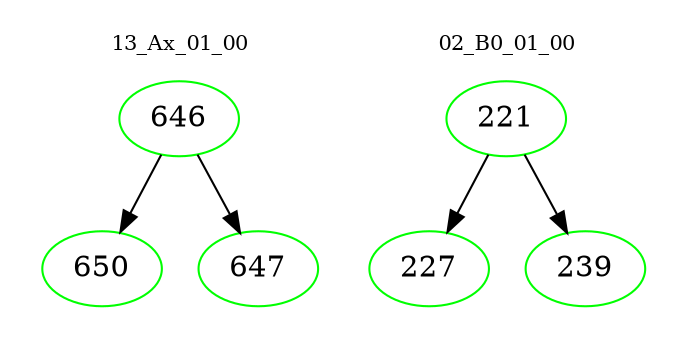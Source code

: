digraph{
subgraph cluster_0 {
color = white
label = "13_Ax_01_00";
fontsize=10;
T0_646 [label="646", color="green"]
T0_646 -> T0_650 [color="black"]
T0_650 [label="650", color="green"]
T0_646 -> T0_647 [color="black"]
T0_647 [label="647", color="green"]
}
subgraph cluster_1 {
color = white
label = "02_B0_01_00";
fontsize=10;
T1_221 [label="221", color="green"]
T1_221 -> T1_227 [color="black"]
T1_227 [label="227", color="green"]
T1_221 -> T1_239 [color="black"]
T1_239 [label="239", color="green"]
}
}
